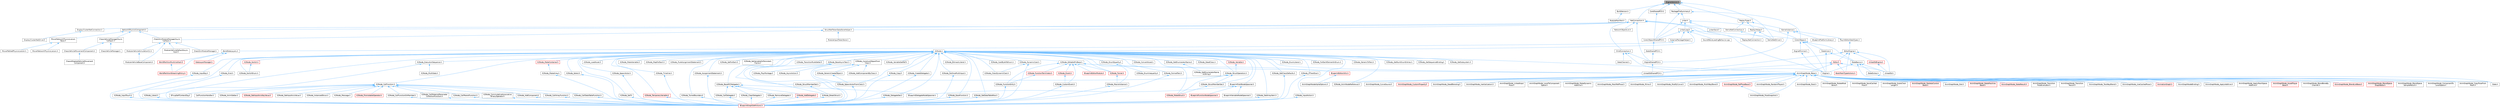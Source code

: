 digraph "EngineVersion.h"
{
 // INTERACTIVE_SVG=YES
 // LATEX_PDF_SIZE
  bgcolor="transparent";
  edge [fontname=Helvetica,fontsize=10,labelfontname=Helvetica,labelfontsize=10];
  node [fontname=Helvetica,fontsize=10,shape=box,height=0.2,width=0.4];
  Node1 [id="Node000001",label="EngineVersion.h",height=0.2,width=0.4,color="gray40", fillcolor="grey60", style="filled", fontcolor="black",tooltip=" "];
  Node1 -> Node2 [id="edge1_Node000001_Node000002",dir="back",color="steelblue1",style="solid",tooltip=" "];
  Node2 [id="Node000002",label="BuildVersion.h",height=0.2,width=0.4,color="grey40", fillcolor="white", style="filled",URL="$dc/db2/BuildVersion_8h.html",tooltip=" "];
  Node2 -> Node3 [id="edge2_Node000002_Node000003",dir="back",color="steelblue1",style="solid",tooltip=" "];
  Node3 [id="Node000003",label="ModuleManifest.h",height=0.2,width=0.4,color="grey40", fillcolor="white", style="filled",URL="$d2/d49/ModuleManifest_8h.html",tooltip=" "];
  Node1 -> Node4 [id="edge3_Node000001_Node000004",dir="back",color="steelblue1",style="solid",tooltip=" "];
  Node4 [id="Node000004",label="CoreSharedPCH.h",height=0.2,width=0.4,color="grey40", fillcolor="white", style="filled",URL="$d8/de5/CoreSharedPCH_8h.html",tooltip=" "];
  Node4 -> Node5 [id="edge4_Node000004_Node000005",dir="back",color="steelblue1",style="solid",tooltip=" "];
  Node5 [id="Node000005",label="CoreUObjectSharedPCH.h",height=0.2,width=0.4,color="grey40", fillcolor="white", style="filled",URL="$de/d2f/CoreUObjectSharedPCH_8h.html",tooltip=" "];
  Node5 -> Node6 [id="edge5_Node000005_Node000006",dir="back",color="steelblue1",style="solid",tooltip=" "];
  Node6 [id="Node000006",label="SlateSharedPCH.h",height=0.2,width=0.4,color="grey40", fillcolor="white", style="filled",URL="$d1/dfc/SlateSharedPCH_8h.html",tooltip=" "];
  Node6 -> Node7 [id="edge6_Node000006_Node000007",dir="back",color="steelblue1",style="solid",tooltip=" "];
  Node7 [id="Node000007",label="EngineSharedPCH.h",height=0.2,width=0.4,color="grey40", fillcolor="white", style="filled",URL="$dc/dbb/EngineSharedPCH_8h.html",tooltip=" "];
  Node7 -> Node8 [id="edge7_Node000007_Node000008",dir="back",color="steelblue1",style="solid",tooltip=" "];
  Node8 [id="Node000008",label="UnrealEdSharedPCH.h",height=0.2,width=0.4,color="grey40", fillcolor="white", style="filled",URL="$d1/de6/UnrealEdSharedPCH_8h.html",tooltip=" "];
  Node1 -> Node9 [id="edge8_Node000001_Node000009",dir="back",color="steelblue1",style="solid",tooltip=" "];
  Node9 [id="Node000009",label="DemoNetDriver.h",height=0.2,width=0.4,color="grey40", fillcolor="white", style="filled",URL="$df/df9/DemoNetDriver_8h.html",tooltip=" "];
  Node1 -> Node10 [id="edge9_Node000001_Node000010",dir="back",color="steelblue1",style="solid",tooltip=" "];
  Node10 [id="Node000010",label="NetConnection.h",height=0.2,width=0.4,color="grey40", fillcolor="white", style="filled",URL="$d6/d03/NetConnection_8h.html",tooltip=" "];
  Node10 -> Node11 [id="edge10_Node000010_Node000011",dir="back",color="steelblue1",style="solid",tooltip=" "];
  Node11 [id="Node000011",label="ChildConnection.h",height=0.2,width=0.4,color="grey40", fillcolor="white", style="filled",URL="$de/dea/ChildConnection_8h.html",tooltip=" "];
  Node11 -> Node12 [id="edge11_Node000011_Node000012",dir="back",color="steelblue1",style="solid",tooltip=" "];
  Node12 [id="Node000012",label="DataChannel.h",height=0.2,width=0.4,color="grey40", fillcolor="white", style="filled",URL="$df/ded/DataChannel_8h.html",tooltip=" "];
  Node11 -> Node13 [id="edge12_Node000011_Node000013",dir="back",color="steelblue1",style="solid",tooltip=" "];
  Node13 [id="Node000013",label="Engine.h",height=0.2,width=0.4,color="grey40", fillcolor="white", style="filled",URL="$d1/d34/Public_2Engine_8h.html",tooltip=" "];
  Node11 -> Node7 [id="edge13_Node000011_Node000007",dir="back",color="steelblue1",style="solid",tooltip=" "];
  Node10 -> Node14 [id="edge14_Node000010_Node000014",dir="back",color="steelblue1",style="solid",tooltip=" "];
  Node14 [id="Node000014",label="DemoNetConnection.h",height=0.2,width=0.4,color="grey40", fillcolor="white", style="filled",URL="$d7/d81/DemoNetConnection_8h.html",tooltip=" "];
  Node14 -> Node9 [id="edge15_Node000014_Node000009",dir="back",color="steelblue1",style="solid",tooltip=" "];
  Node10 -> Node15 [id="edge16_Node000010_Node000015",dir="back",color="steelblue1",style="solid",tooltip=" "];
  Node15 [id="Node000015",label="DisplayClusterNetConnection.h",height=0.2,width=0.4,color="grey40", fillcolor="white", style="filled",URL="$d0/df0/DisplayClusterNetConnection_8h.html",tooltip=" "];
  Node15 -> Node16 [id="edge17_Node000015_Node000016",dir="back",color="steelblue1",style="solid",tooltip=" "];
  Node16 [id="Node000016",label="DisplayClusterNetDriver.h",height=0.2,width=0.4,color="grey40", fillcolor="white", style="filled",URL="$db/de1/DisplayClusterNetDriver_8h.html",tooltip=" "];
  Node10 -> Node13 [id="edge18_Node000010_Node000013",dir="back",color="steelblue1",style="solid",tooltip=" "];
  Node10 -> Node7 [id="edge19_Node000010_Node000007",dir="back",color="steelblue1",style="solid",tooltip=" "];
  Node10 -> Node17 [id="edge20_Node000010_Node000017",dir="back",color="steelblue1",style="solid",tooltip=" "];
  Node17 [id="Node000017",label="NetworkObjectList.h",height=0.2,width=0.4,color="grey40", fillcolor="white", style="filled",URL="$d5/d6a/NetworkObjectList_8h.html",tooltip=" "];
  Node10 -> Node18 [id="edge21_Node000010_Node000018",dir="back",color="steelblue1",style="solid",tooltip=" "];
  Node18 [id="Node000018",label="NetworkPhysicsComponent.h",height=0.2,width=0.4,color="grey40", fillcolor="white", style="filled",URL="$d5/dcb/NetworkPhysicsComponent_8h.html",tooltip=" "];
  Node18 -> Node19 [id="edge22_Node000018_Node000019",dir="back",color="steelblue1",style="solid",tooltip=" "];
  Node19 [id="Node000019",label="ChaosSimModuleManagerAsync\lCallback.h",height=0.2,width=0.4,color="grey40", fillcolor="white", style="filled",URL="$d7/dd0/ChaosSimModuleManagerAsyncCallback_8h.html",tooltip=" "];
  Node19 -> Node20 [id="edge23_Node000019_Node000020",dir="back",color="steelblue1",style="solid",tooltip=" "];
  Node20 [id="Node000020",label="ChaosSimModuleManager.h",height=0.2,width=0.4,color="grey40", fillcolor="white", style="filled",URL="$d7/dd1/ChaosSimModuleManager_8h.html",tooltip=" "];
  Node19 -> Node21 [id="edge24_Node000019_Node000021",dir="back",color="steelblue1",style="solid",tooltip=" "];
  Node21 [id="Node000021",label="ModularVehicleBaseComponent.h",height=0.2,width=0.4,color="grey40", fillcolor="white", style="filled",URL="$d3/dc7/ModularVehicleBaseComponent_8h.html",tooltip=" "];
  Node19 -> Node22 [id="edge25_Node000019_Node000022",dir="back",color="steelblue1",style="solid",tooltip=" "];
  Node22 [id="Node000022",label="ModularVehicleDefaultAsync\lInput.h",height=0.2,width=0.4,color="grey40", fillcolor="white", style="filled",URL="$d5/df8/ModularVehicleDefaultAsyncInput_8h.html",tooltip=" "];
  Node19 -> Node23 [id="edge26_Node000019_Node000023",dir="back",color="steelblue1",style="solid",tooltip=" "];
  Node23 [id="Node000023",label="ModularVehicleSimulationCU.h",height=0.2,width=0.4,color="grey40", fillcolor="white", style="filled",URL="$d8/d61/ModularVehicleSimulationCU_8h.html",tooltip=" "];
  Node23 -> Node21 [id="edge27_Node000023_Node000021",dir="back",color="steelblue1",style="solid",tooltip=" "];
  Node18 -> Node24 [id="edge28_Node000018_Node000024",dir="back",color="steelblue1",style="solid",tooltip=" "];
  Node24 [id="Node000024",label="ChaosVehicleManagerAsync\lCallback.h",height=0.2,width=0.4,color="grey40", fillcolor="white", style="filled",URL="$d4/dea/ChaosVehicleManagerAsyncCallback_8h.html",tooltip=" "];
  Node24 -> Node25 [id="edge29_Node000024_Node000025",dir="back",color="steelblue1",style="solid",tooltip=" "];
  Node25 [id="Node000025",label="ChaosVehicleManager.h",height=0.2,width=0.4,color="grey40", fillcolor="white", style="filled",URL="$d3/d70/ChaosVehicleManager_8h.html",tooltip=" "];
  Node24 -> Node26 [id="edge30_Node000024_Node000026",dir="back",color="steelblue1",style="solid",tooltip=" "];
  Node26 [id="Node000026",label="ChaosVehicleMovementComponent.h",height=0.2,width=0.4,color="grey40", fillcolor="white", style="filled",URL="$dc/dfc/ChaosVehicleMovementComponent_8h.html",tooltip=" "];
  Node26 -> Node27 [id="edge31_Node000026_Node000027",dir="back",color="steelblue1",style="solid",tooltip=" "];
  Node27 [id="Node000027",label="ChaosWheeledVehicleMovement\lComponent.h",height=0.2,width=0.4,color="grey40", fillcolor="white", style="filled",URL="$dc/d77/ChaosWheeledVehicleMovementComponent_8h.html",tooltip=" "];
  Node18 -> Node28 [id="edge32_Node000018_Node000028",dir="back",color="steelblue1",style="solid",tooltip=" "];
  Node28 [id="Node000028",label="MoverNetworkPhysicsLiaison\lBase.h",height=0.2,width=0.4,color="grey40", fillcolor="white", style="filled",URL="$d6/d54/MoverNetworkPhysicsLiaisonBase_8h.html",tooltip=" "];
  Node28 -> Node29 [id="edge33_Node000028_Node000029",dir="back",color="steelblue1",style="solid",tooltip=" "];
  Node29 [id="Node000029",label="MoverNetworkPhysicsLiaison.h",height=0.2,width=0.4,color="grey40", fillcolor="white", style="filled",URL="$d7/d6a/MoverNetworkPhysicsLiaison_8h.html",tooltip=" "];
  Node28 -> Node30 [id="edge34_Node000028_Node000030",dir="back",color="steelblue1",style="solid",tooltip=" "];
  Node30 [id="Node000030",label="MoverPathedPhysicsLiaison.h",height=0.2,width=0.4,color="grey40", fillcolor="white", style="filled",URL="$d8/d2d/MoverPathedPhysicsLiaison_8h.html",tooltip=" "];
  Node10 -> Node31 [id="edge35_Node000010_Node000031",dir="back",color="steelblue1",style="solid",tooltip=" "];
  Node31 [id="Node000031",label="ReplayNetConnection.h",height=0.2,width=0.4,color="grey40", fillcolor="white", style="filled",URL="$d8/dc8/ReplayNetConnection_8h.html",tooltip=" "];
  Node10 -> Node32 [id="edge36_Node000010_Node000032",dir="back",color="steelblue1",style="solid",tooltip=" "];
  Node32 [id="Node000032",label="StructNetTokenDataStoreHelper.h",height=0.2,width=0.4,color="grey40", fillcolor="white", style="filled",URL="$d2/d63/StructNetTokenDataStoreHelper_8h.html",tooltip=" "];
  Node32 -> Node19 [id="edge37_Node000032_Node000019",dir="back",color="steelblue1",style="solid",tooltip=" "];
  Node32 -> Node33 [id="edge38_Node000032_Node000033",dir="back",color="steelblue1",style="solid",tooltip=" "];
  Node33 [id="Node000033",label="ModuleInputTokenStore.h",height=0.2,width=0.4,color="grey40", fillcolor="white", style="filled",URL="$d9/d7e/ModuleInputTokenStore_8h.html",tooltip=" "];
  Node1 -> Node34 [id="edge39_Node000001_Node000034",dir="back",color="steelblue1",style="solid",tooltip=" "];
  Node34 [id="Node000034",label="PackageFileSummary.h",height=0.2,width=0.4,color="grey40", fillcolor="white", style="filled",URL="$d3/d63/PackageFileSummary_8h.html",tooltip=" "];
  Node34 -> Node35 [id="edge40_Node000034_Node000035",dir="back",color="steelblue1",style="solid",tooltip=" "];
  Node35 [id="Node000035",label="CoreUObject.h",height=0.2,width=0.4,color="grey40", fillcolor="white", style="filled",URL="$d0/ded/CoreUObject_8h.html",tooltip=" "];
  Node35 -> Node13 [id="edge41_Node000035_Node000013",dir="back",color="steelblue1",style="solid",tooltip=" "];
  Node35 -> Node36 [id="edge42_Node000035_Node000036",dir="back",color="steelblue1",style="solid",tooltip=" "];
  Node36 [id="Node000036",label="EngineMinimal.h",height=0.2,width=0.4,color="grey40", fillcolor="white", style="filled",URL="$d0/d2c/EngineMinimal_8h.html",tooltip=" "];
  Node36 -> Node13 [id="edge43_Node000036_Node000013",dir="back",color="steelblue1",style="solid",tooltip=" "];
  Node35 -> Node37 [id="edge44_Node000035_Node000037",dir="back",color="steelblue1",style="solid",tooltip=" "];
  Node37 [id="Node000037",label="SlateBasics.h",height=0.2,width=0.4,color="grey40", fillcolor="white", style="filled",URL="$da/d2f/SlateBasics_8h.html",tooltip=" "];
  Node37 -> Node13 [id="edge45_Node000037_Node000013",dir="back",color="steelblue1",style="solid",tooltip=" "];
  Node37 -> Node38 [id="edge46_Node000037_Node000038",dir="back",color="steelblue1",style="solid",tooltip=" "];
  Node38 [id="Node000038",label="Slate.h",height=0.2,width=0.4,color="grey40", fillcolor="white", style="filled",URL="$d2/dc0/Slate_8h.html",tooltip=" "];
  Node37 -> Node39 [id="edge47_Node000037_Node000039",dir="back",color="steelblue1",style="solid",tooltip=" "];
  Node39 [id="Node000039",label="SlateExtras.h",height=0.2,width=0.4,color="grey40", fillcolor="white", style="filled",URL="$d8/dec/SlateExtras_8h.html",tooltip=" "];
  Node39 -> Node38 [id="edge48_Node000039_Node000038",dir="back",color="steelblue1",style="solid",tooltip=" "];
  Node37 -> Node40 [id="edge49_Node000037_Node000040",dir="back",color="steelblue1",style="solid",tooltip=" "];
  Node40 [id="Node000040",label="UnrealEd.h",height=0.2,width=0.4,color="grey40", fillcolor="white", style="filled",URL="$d2/d5f/UnrealEd_8h.html",tooltip=" "];
  Node35 -> Node41 [id="edge50_Node000035_Node000041",dir="back",color="steelblue1",style="solid",tooltip=" "];
  Node41 [id="Node000041",label="SlateCore.h",height=0.2,width=0.4,color="grey40", fillcolor="white", style="filled",URL="$dc/d03/SlateCore_8h.html",tooltip=" "];
  Node41 -> Node13 [id="edge51_Node000041_Node000013",dir="back",color="steelblue1",style="solid",tooltip=" "];
  Node41 -> Node37 [id="edge52_Node000041_Node000037",dir="back",color="steelblue1",style="solid",tooltip=" "];
  Node34 -> Node5 [id="edge53_Node000034_Node000005",dir="back",color="steelblue1",style="solid",tooltip=" "];
  Node34 -> Node42 [id="edge54_Node000034_Node000042",dir="back",color="steelblue1",style="solid",tooltip=" "];
  Node42 [id="Node000042",label="Linker.h",height=0.2,width=0.4,color="grey40", fillcolor="white", style="filled",URL="$d8/d3d/Linker_8h.html",tooltip=" "];
  Node42 -> Node35 [id="edge55_Node000042_Node000035",dir="back",color="steelblue1",style="solid",tooltip=" "];
  Node42 -> Node5 [id="edge56_Node000042_Node000005",dir="back",color="steelblue1",style="solid",tooltip=" "];
  Node42 -> Node43 [id="edge57_Node000042_Node000043",dir="back",color="steelblue1",style="solid",tooltip=" "];
  Node43 [id="Node000043",label="LinkerLoad.h",height=0.2,width=0.4,color="grey40", fillcolor="white", style="filled",URL="$d7/def/LinkerLoad_8h.html",tooltip=" "];
  Node43 -> Node35 [id="edge58_Node000043_Node000035",dir="back",color="steelblue1",style="solid",tooltip=" "];
  Node43 -> Node5 [id="edge59_Node000043_Node000005",dir="back",color="steelblue1",style="solid",tooltip=" "];
  Node43 -> Node44 [id="edge60_Node000043_Node000044",dir="back",color="steelblue1",style="solid",tooltip=" "];
  Node44 [id="Node000044",label="ExternalPackageHelper.h",height=0.2,width=0.4,color="grey40", fillcolor="white", style="filled",URL="$d3/d2f/ExternalPackageHelper_8h.html",tooltip=" "];
  Node44 -> Node45 [id="edge61_Node000044_Node000045",dir="back",color="steelblue1",style="solid",tooltip=" "];
  Node45 [id="Node000045",label="WorldDataLayers.h",height=0.2,width=0.4,color="grey40", fillcolor="white", style="filled",URL="$d1/d1d/WorldDataLayers_8h.html",tooltip=" "];
  Node45 -> Node46 [id="edge62_Node000045_Node000046",dir="back",color="steelblue1",style="solid",tooltip=" "];
  Node46 [id="Node000046",label="DataLayerManager.h",height=0.2,width=0.4,color="red", fillcolor="#FFF0F0", style="filled",URL="$de/d96/DataLayerManager_8h.html",tooltip=" "];
  Node45 -> Node48 [id="edge63_Node000045_Node000048",dir="back",color="steelblue1",style="solid",tooltip=" "];
  Node48 [id="Node000048",label="WorldPartitionRuntimeHash.h",height=0.2,width=0.4,color="red", fillcolor="#FFF0F0", style="filled",URL="$d9/df1/WorldPartitionRuntimeHash_8h.html",tooltip=" "];
  Node48 -> Node54 [id="edge64_Node000048_Node000054",dir="back",color="steelblue1",style="solid",tooltip=" "];
  Node54 [id="Node000054",label="WorldPartitionStreamingPolicy.h",height=0.2,width=0.4,color="red", fillcolor="#FFF0F0", style="filled",URL="$d8/d37/WorldPartitionStreamingPolicy_8h.html",tooltip=" "];
  Node45 -> Node54 [id="edge65_Node000045_Node000054",dir="back",color="steelblue1",style="solid",tooltip=" "];
  Node43 -> Node56 [id="edge66_Node000043_Node000056",dir="back",color="steelblue1",style="solid",tooltip=" "];
  Node56 [id="Node000056",label="K2Node.h",height=0.2,width=0.4,color="grey40", fillcolor="white", style="filled",URL="$d5/d94/K2Node_8h.html",tooltip=" "];
  Node56 -> Node57 [id="edge67_Node000056_Node000057",dir="back",color="steelblue1",style="solid",tooltip=" "];
  Node57 [id="Node000057",label="AnimGraphNode_Base.h",height=0.2,width=0.4,color="grey40", fillcolor="white", style="filled",URL="$d0/dfb/AnimGraphNode__Base_8h.html",tooltip=" "];
  Node57 -> Node58 [id="edge68_Node000057_Node000058",dir="back",color="steelblue1",style="solid",tooltip=" "];
  Node58 [id="Node000058",label="AnimGraphNodeAlphaOptions.h",height=0.2,width=0.4,color="grey40", fillcolor="white", style="filled",URL="$d6/df6/AnimGraphNodeAlphaOptions_8h.html",tooltip=" "];
  Node57 -> Node59 [id="edge69_Node000057_Node000059",dir="back",color="steelblue1",style="solid",tooltip=" "];
  Node59 [id="Node000059",label="AnimGraphNodeBinding.h",height=0.2,width=0.4,color="grey40", fillcolor="white", style="filled",URL="$d6/d3b/AnimGraphNodeBinding_8h.html",tooltip=" "];
  Node57 -> Node60 [id="edge70_Node000057_Node000060",dir="back",color="steelblue1",style="solid",tooltip=" "];
  Node60 [id="Node000060",label="AnimGraphNode_ApplyAdditive.h",height=0.2,width=0.4,color="grey40", fillcolor="white", style="filled",URL="$da/d67/AnimGraphNode__ApplyAdditive_8h.html",tooltip=" "];
  Node57 -> Node61 [id="edge71_Node000057_Node000061",dir="back",color="steelblue1",style="solid",tooltip=" "];
  Node61 [id="Node000061",label="AnimGraphNode_ApplyMeshSpace\lAdditive.h",height=0.2,width=0.4,color="grey40", fillcolor="white", style="filled",URL="$dd/dc4/AnimGraphNode__ApplyMeshSpaceAdditive_8h.html",tooltip=" "];
  Node57 -> Node62 [id="edge72_Node000057_Node000062",dir="back",color="steelblue1",style="solid",tooltip=" "];
  Node62 [id="Node000062",label="AnimGraphNode_AssetPlayer\lBase.h",height=0.2,width=0.4,color="red", fillcolor="#FFF0F0", style="filled",URL="$d1/d4f/AnimGraphNode__AssetPlayerBase_8h.html",tooltip=" "];
  Node57 -> Node74 [id="edge73_Node000057_Node000074",dir="back",color="steelblue1",style="solid",tooltip=" "];
  Node74 [id="Node000074",label="AnimGraphNode_BlendBoneBy\lChannel.h",height=0.2,width=0.4,color="grey40", fillcolor="white", style="filled",URL="$de/da9/AnimGraphNode__BlendBoneByChannel_8h.html",tooltip=" "];
  Node57 -> Node75 [id="edge74_Node000057_Node000075",dir="back",color="steelblue1",style="solid",tooltip=" "];
  Node75 [id="Node000075",label="AnimGraphNode_BlendListBase.h",height=0.2,width=0.4,color="red", fillcolor="#FFF0F0", style="filled",URL="$d7/d20/AnimGraphNode__BlendListBase_8h.html",tooltip=" "];
  Node57 -> Node80 [id="edge75_Node000057_Node000080",dir="back",color="steelblue1",style="solid",tooltip=" "];
  Node80 [id="Node000080",label="AnimGraphNode_BlendSpace\lGraphBase.h",height=0.2,width=0.4,color="red", fillcolor="#FFF0F0", style="filled",URL="$d6/d44/AnimGraphNode__BlendSpaceGraphBase_8h.html",tooltip=" "];
  Node57 -> Node83 [id="edge76_Node000057_Node000083",dir="back",color="steelblue1",style="solid",tooltip=" "];
  Node83 [id="Node000083",label="AnimGraphNode_BlendSpace\lSampleResult.h",height=0.2,width=0.4,color="grey40", fillcolor="white", style="filled",URL="$de/df8/AnimGraphNode__BlendSpaceSampleResult_8h.html",tooltip=" "];
  Node57 -> Node84 [id="edge77_Node000057_Node000084",dir="back",color="steelblue1",style="solid",tooltip=" "];
  Node84 [id="Node000084",label="AnimGraphNode_ComponentTo\lLocalSpace.h",height=0.2,width=0.4,color="grey40", fillcolor="white", style="filled",URL="$d1/d3f/AnimGraphNode__ComponentToLocalSpace_8h.html",tooltip=" "];
  Node57 -> Node85 [id="edge78_Node000057_Node000085",dir="back",color="steelblue1",style="solid",tooltip=" "];
  Node85 [id="Node000085",label="AnimGraphNode_CopyPoseFrom\lMesh.h",height=0.2,width=0.4,color="grey40", fillcolor="white", style="filled",URL="$d6/d71/AnimGraphNode__CopyPoseFromMesh_8h.html",tooltip=" "];
  Node57 -> Node86 [id="edge79_Node000057_Node000086",dir="back",color="steelblue1",style="solid",tooltip=" "];
  Node86 [id="Node000086",label="AnimGraphNode_CurveSource.h",height=0.2,width=0.4,color="grey40", fillcolor="white", style="filled",URL="$dc/de5/AnimGraphNode__CurveSource_8h.html",tooltip=" "];
  Node57 -> Node87 [id="edge80_Node000057_Node000087",dir="back",color="steelblue1",style="solid",tooltip=" "];
  Node87 [id="Node000087",label="AnimGraphNode_CustomProperty.h",height=0.2,width=0.4,color="red", fillcolor="#FFF0F0", style="filled",URL="$d8/d3f/AnimGraphNode__CustomProperty_8h.html",tooltip=" "];
  Node57 -> Node91 [id="edge81_Node000057_Node000091",dir="back",color="steelblue1",style="solid",tooltip=" "];
  Node91 [id="Node000091",label="AnimGraphNode_DeadBlending.h",height=0.2,width=0.4,color="grey40", fillcolor="white", style="filled",URL="$d8/d73/AnimGraphNode__DeadBlending_8h.html",tooltip=" "];
  Node57 -> Node92 [id="edge82_Node000057_Node000092",dir="back",color="steelblue1",style="solid",tooltip=" "];
  Node92 [id="Node000092",label="AnimGraphNode_Inertialization.h",height=0.2,width=0.4,color="grey40", fillcolor="white", style="filled",URL="$d7/d66/AnimGraphNode__Inertialization_8h.html",tooltip=" "];
  Node57 -> Node93 [id="edge83_Node000057_Node000093",dir="back",color="steelblue1",style="solid",tooltip=" "];
  Node93 [id="Node000093",label="AnimGraphNode_LinkedInput\lPose.h",height=0.2,width=0.4,color="grey40", fillcolor="white", style="filled",URL="$d7/d8c/AnimGraphNode__LinkedInputPose_8h.html",tooltip=" "];
  Node57 -> Node94 [id="edge84_Node000057_Node000094",dir="back",color="steelblue1",style="solid",tooltip=" "];
  Node94 [id="Node000094",label="AnimGraphNode_LocalToComponent\lSpace.h",height=0.2,width=0.4,color="grey40", fillcolor="white", style="filled",URL="$d6/d01/AnimGraphNode__LocalToComponentSpace_8h.html",tooltip=" "];
  Node57 -> Node95 [id="edge85_Node000057_Node000095",dir="back",color="steelblue1",style="solid",tooltip=" "];
  Node95 [id="Node000095",label="AnimGraphNode_MakeDynamic\lAdditive.h",height=0.2,width=0.4,color="grey40", fillcolor="white", style="filled",URL="$d4/dc9/AnimGraphNode__MakeDynamicAdditive_8h.html",tooltip=" "];
  Node57 -> Node96 [id="edge86_Node000057_Node000096",dir="back",color="steelblue1",style="solid",tooltip=" "];
  Node96 [id="Node000096",label="AnimGraphNode_MeshRefPose.h",height=0.2,width=0.4,color="grey40", fillcolor="white", style="filled",URL="$d3/d58/AnimGraphNode__MeshRefPose_8h.html",tooltip=" "];
  Node57 -> Node97 [id="edge87_Node000057_Node000097",dir="back",color="steelblue1",style="solid",tooltip=" "];
  Node97 [id="Node000097",label="AnimGraphNode_Mirror.h",height=0.2,width=0.4,color="grey40", fillcolor="white", style="filled",URL="$de/d96/AnimGraphNode__Mirror_8h.html",tooltip=" "];
  Node57 -> Node98 [id="edge88_Node000057_Node000098",dir="back",color="steelblue1",style="solid",tooltip=" "];
  Node98 [id="Node000098",label="AnimGraphNode_ModifyCurve.h",height=0.2,width=0.4,color="grey40", fillcolor="white", style="filled",URL="$d5/d09/AnimGraphNode__ModifyCurve_8h.html",tooltip=" "];
  Node57 -> Node99 [id="edge89_Node000057_Node000099",dir="back",color="steelblue1",style="solid",tooltip=" "];
  Node99 [id="Node000099",label="AnimGraphNode_MultiWayBlend.h",height=0.2,width=0.4,color="grey40", fillcolor="white", style="filled",URL="$dd/dcb/AnimGraphNode__MultiWayBlend_8h.html",tooltip=" "];
  Node57 -> Node100 [id="edge90_Node000057_Node000100",dir="back",color="steelblue1",style="solid",tooltip=" "];
  Node100 [id="Node000100",label="AnimGraphNode_PoseSnapshot.h",height=0.2,width=0.4,color="grey40", fillcolor="white", style="filled",URL="$d1/d92/AnimGraphNode__PoseSnapshot_8h.html",tooltip=" "];
  Node57 -> Node101 [id="edge91_Node000057_Node000101",dir="back",color="steelblue1",style="solid",tooltip=" "];
  Node101 [id="Node000101",label="AnimGraphNode_RandomPlayer.h",height=0.2,width=0.4,color="grey40", fillcolor="white", style="filled",URL="$dc/d48/AnimGraphNode__RandomPlayer_8h.html",tooltip=" "];
  Node57 -> Node102 [id="edge92_Node000057_Node000102",dir="back",color="steelblue1",style="solid",tooltip=" "];
  Node102 [id="Node000102",label="AnimGraphNode_RefPoseBase.h",height=0.2,width=0.4,color="red", fillcolor="#FFF0F0", style="filled",URL="$d8/d34/AnimGraphNode__RefPoseBase_8h.html",tooltip=" "];
  Node102 -> Node100 [id="edge93_Node000102_Node000100",dir="back",color="steelblue1",style="solid",tooltip=" "];
  Node57 -> Node105 [id="edge94_Node000057_Node000105",dir="back",color="steelblue1",style="solid",tooltip=" "];
  Node105 [id="Node000105",label="AnimGraphNode_Root.h",height=0.2,width=0.4,color="grey40", fillcolor="white", style="filled",URL="$d2/d39/AnimGraphNode__Root_8h.html",tooltip=" "];
  Node57 -> Node106 [id="edge95_Node000057_Node000106",dir="back",color="steelblue1",style="solid",tooltip=" "];
  Node106 [id="Node000106",label="AnimGraphNode_RotateRoot\lBone.h",height=0.2,width=0.4,color="grey40", fillcolor="white", style="filled",URL="$d4/de0/AnimGraphNode__RotateRootBone_8h.html",tooltip=" "];
  Node57 -> Node107 [id="edge96_Node000057_Node000107",dir="back",color="steelblue1",style="solid",tooltip=" "];
  Node107 [id="Node000107",label="AnimGraphNode_SaveCached\lPose.h",height=0.2,width=0.4,color="grey40", fillcolor="white", style="filled",URL="$df/d5e/AnimGraphNode__SaveCachedPose_8h.html",tooltip=" "];
  Node57 -> Node108 [id="edge97_Node000057_Node000108",dir="back",color="steelblue1",style="solid",tooltip=" "];
  Node108 [id="Node000108",label="AnimGraphNode_ScaleChain\lLength.h",height=0.2,width=0.4,color="grey40", fillcolor="white", style="filled",URL="$d9/df8/AnimGraphNode__ScaleChainLength_8h.html",tooltip=" "];
  Node57 -> Node109 [id="edge98_Node000057_Node000109",dir="back",color="steelblue1",style="solid",tooltip=" "];
  Node109 [id="Node000109",label="AnimGraphNode_SkeletalControl\lBase.h",height=0.2,width=0.4,color="red", fillcolor="#FFF0F0", style="filled",URL="$d9/dff/AnimGraphNode__SkeletalControlBase_8h.html",tooltip=" "];
  Node57 -> Node134 [id="edge99_Node000057_Node000134",dir="back",color="steelblue1",style="solid",tooltip=" "];
  Node134 [id="Node000134",label="AnimGraphNode_Slot.h",height=0.2,width=0.4,color="grey40", fillcolor="white", style="filled",URL="$df/d63/AnimGraphNode__Slot_8h.html",tooltip=" "];
  Node57 -> Node135 [id="edge100_Node000057_Node000135",dir="back",color="steelblue1",style="solid",tooltip=" "];
  Node135 [id="Node000135",label="AnimGraphNode_StateMachine\lBase.h",height=0.2,width=0.4,color="red", fillcolor="#FFF0F0", style="filled",URL="$dc/d11/AnimGraphNode__StateMachineBase_8h.html",tooltip=" "];
  Node57 -> Node137 [id="edge101_Node000057_Node000137",dir="back",color="steelblue1",style="solid",tooltip=" "];
  Node137 [id="Node000137",label="AnimGraphNode_StateResult.h",height=0.2,width=0.4,color="red", fillcolor="#FFF0F0", style="filled",URL="$d3/d7e/AnimGraphNode__StateResult_8h.html",tooltip=" "];
  Node57 -> Node139 [id="edge102_Node000057_Node000139",dir="back",color="steelblue1",style="solid",tooltip=" "];
  Node139 [id="Node000139",label="AnimGraphNode_Transition\lPoseEvaluator.h",height=0.2,width=0.4,color="grey40", fillcolor="white", style="filled",URL="$d8/dec/AnimGraphNode__TransitionPoseEvaluator_8h.html",tooltip=" "];
  Node57 -> Node140 [id="edge103_Node000057_Node000140",dir="back",color="steelblue1",style="solid",tooltip=" "];
  Node140 [id="Node000140",label="AnimGraphNode_Transition\lResult.h",height=0.2,width=0.4,color="grey40", fillcolor="white", style="filled",URL="$d7/d74/AnimGraphNode__TransitionResult_8h.html",tooltip=" "];
  Node57 -> Node141 [id="edge104_Node000057_Node000141",dir="back",color="steelblue1",style="solid",tooltip=" "];
  Node141 [id="Node000141",label="AnimGraphNode_TwoWayBlend.h",height=0.2,width=0.4,color="grey40", fillcolor="white", style="filled",URL="$d0/df0/AnimGraphNode__TwoWayBlend_8h.html",tooltip=" "];
  Node57 -> Node142 [id="edge105_Node000057_Node000142",dir="back",color="steelblue1",style="solid",tooltip=" "];
  Node142 [id="Node000142",label="AnimGraphNode_UseCachedPose.h",height=0.2,width=0.4,color="grey40", fillcolor="white", style="filled",URL="$d8/d30/AnimGraphNode__UseCachedPose_8h.html",tooltip=" "];
  Node57 -> Node143 [id="edge106_Node000057_Node000143",dir="back",color="steelblue1",style="solid",tooltip=" "];
  Node143 [id="Node000143",label="AnimationGraph.h",height=0.2,width=0.4,color="red", fillcolor="#FFF0F0", style="filled",URL="$df/d2e/AnimationGraph_8h.html",tooltip=" "];
  Node57 -> Node148 [id="edge107_Node000057_Node000148",dir="back",color="steelblue1",style="solid",tooltip=" "];
  Node148 [id="Node000148",label="K2Node_AnimNodeReference.h",height=0.2,width=0.4,color="grey40", fillcolor="white", style="filled",URL="$d2/d81/K2Node__AnimNodeReference_8h.html",tooltip=" "];
  Node56 -> Node149 [id="edge108_Node000056_Node000149",dir="back",color="steelblue1",style="solid",tooltip=" "];
  Node149 [id="Node000149",label="BlueprintFieldNodeSpawner.h",height=0.2,width=0.4,color="grey40", fillcolor="white", style="filled",URL="$da/d70/BlueprintFieldNodeSpawner_8h.html",tooltip=" "];
  Node149 -> Node150 [id="edge109_Node000149_Node000150",dir="back",color="steelblue1",style="solid",tooltip=" "];
  Node150 [id="Node000150",label="BlueprintDelegateNodeSpawner.h",height=0.2,width=0.4,color="grey40", fillcolor="white", style="filled",URL="$dc/d16/BlueprintDelegateNodeSpawner_8h.html",tooltip=" "];
  Node149 -> Node151 [id="edge110_Node000149_Node000151",dir="back",color="steelblue1",style="solid",tooltip=" "];
  Node151 [id="Node000151",label="BlueprintFunctionNodeSpawner.h",height=0.2,width=0.4,color="red", fillcolor="#FFF0F0", style="filled",URL="$d0/d59/BlueprintFunctionNodeSpawner_8h.html",tooltip=" "];
  Node149 -> Node153 [id="edge111_Node000149_Node000153",dir="back",color="steelblue1",style="solid",tooltip=" "];
  Node153 [id="Node000153",label="BlueprintVariableNodeSpawner.h",height=0.2,width=0.4,color="grey40", fillcolor="white", style="filled",URL="$db/dba/BlueprintVariableNodeSpawner_8h.html",tooltip=" "];
  Node56 -> Node148 [id="edge112_Node000056_Node000148",dir="back",color="steelblue1",style="solid",tooltip=" "];
  Node56 -> Node154 [id="edge113_Node000056_Node000154",dir="back",color="steelblue1",style="solid",tooltip=" "];
  Node154 [id="Node000154",label="K2Node_AssignmentStatement.h",height=0.2,width=0.4,color="grey40", fillcolor="white", style="filled",URL="$d1/d32/K2Node__AssignmentStatement_8h.html",tooltip=" "];
  Node154 -> Node155 [id="edge114_Node000154_Node000155",dir="back",color="steelblue1",style="solid",tooltip=" "];
  Node155 [id="Node000155",label="BlueprintGraphDefinitions.h",height=0.2,width=0.4,color="red", fillcolor="#FFF0F0", style="filled",URL="$d7/d5e/BlueprintGraphDefinitions_8h.html",tooltip=" "];
  Node56 -> Node157 [id="edge115_Node000056_Node000157",dir="back",color="steelblue1",style="solid",tooltip=" "];
  Node157 [id="Node000157",label="K2Node_BaseAsyncTask.h",height=0.2,width=0.4,color="grey40", fillcolor="white", style="filled",URL="$d5/db7/K2Node__BaseAsyncTask_8h.html",tooltip=" "];
  Node157 -> Node155 [id="edge116_Node000157_Node000155",dir="back",color="steelblue1",style="solid",tooltip=" "];
  Node157 -> Node158 [id="edge117_Node000157_Node000158",dir="back",color="steelblue1",style="solid",tooltip=" "];
  Node158 [id="Node000158",label="K2Node_AsyncAction.h",height=0.2,width=0.4,color="grey40", fillcolor="white", style="filled",URL="$df/d26/K2Node__AsyncAction_8h.html",tooltip=" "];
  Node157 -> Node159 [id="edge118_Node000157_Node000159",dir="back",color="steelblue1",style="solid",tooltip=" "];
  Node159 [id="Node000159",label="K2Node_PlayMontage.h",height=0.2,width=0.4,color="grey40", fillcolor="white", style="filled",URL="$d6/d6a/K2Node__PlayMontage_8h.html",tooltip=" "];
  Node56 -> Node160 [id="edge119_Node000056_Node000160",dir="back",color="steelblue1",style="solid",tooltip=" "];
  Node160 [id="Node000160",label="K2Node_BaseMCDelegate.h",height=0.2,width=0.4,color="grey40", fillcolor="white", style="filled",URL="$dd/d9b/K2Node__BaseMCDelegate_8h.html",tooltip=" "];
  Node160 -> Node150 [id="edge120_Node000160_Node000150",dir="back",color="steelblue1",style="solid",tooltip=" "];
  Node160 -> Node161 [id="edge121_Node000160_Node000161",dir="back",color="steelblue1",style="solid",tooltip=" "];
  Node161 [id="Node000161",label="K2Node_AddDelegate.h",height=0.2,width=0.4,color="red", fillcolor="#FFF0F0", style="filled",URL="$d5/dc7/K2Node__AddDelegate_8h.html",tooltip=" "];
  Node161 -> Node155 [id="edge122_Node000161_Node000155",dir="back",color="steelblue1",style="solid",tooltip=" "];
  Node160 -> Node163 [id="edge123_Node000160_Node000163",dir="back",color="steelblue1",style="solid",tooltip=" "];
  Node163 [id="Node000163",label="K2Node_CallDelegate.h",height=0.2,width=0.4,color="grey40", fillcolor="white", style="filled",URL="$db/de6/K2Node__CallDelegate_8h.html",tooltip=" "];
  Node163 -> Node155 [id="edge124_Node000163_Node000155",dir="back",color="steelblue1",style="solid",tooltip=" "];
  Node160 -> Node164 [id="edge125_Node000160_Node000164",dir="back",color="steelblue1",style="solid",tooltip=" "];
  Node164 [id="Node000164",label="K2Node_ClearDelegate.h",height=0.2,width=0.4,color="grey40", fillcolor="white", style="filled",URL="$dd/d78/K2Node__ClearDelegate_8h.html",tooltip=" "];
  Node164 -> Node155 [id="edge126_Node000164_Node000155",dir="back",color="steelblue1",style="solid",tooltip=" "];
  Node160 -> Node165 [id="edge127_Node000160_Node000165",dir="back",color="steelblue1",style="solid",tooltip=" "];
  Node165 [id="Node000165",label="K2Node_RemoveDelegate.h",height=0.2,width=0.4,color="grey40", fillcolor="white", style="filled",URL="$dd/d54/K2Node__RemoveDelegate_8h.html",tooltip=" "];
  Node165 -> Node155 [id="edge128_Node000165_Node000155",dir="back",color="steelblue1",style="solid",tooltip=" "];
  Node56 -> Node166 [id="edge129_Node000056_Node000166",dir="back",color="steelblue1",style="solid",tooltip=" "];
  Node166 [id="Node000166",label="K2Node_BitmaskLiteral.h",height=0.2,width=0.4,color="grey40", fillcolor="white", style="filled",URL="$dc/de6/K2Node__BitmaskLiteral_8h.html",tooltip=" "];
  Node56 -> Node167 [id="edge130_Node000056_Node000167",dir="back",color="steelblue1",style="solid",tooltip=" "];
  Node167 [id="Node000167",label="K2Node_BreakStruct.h",height=0.2,width=0.4,color="grey40", fillcolor="white", style="filled",URL="$df/d93/K2Node__BreakStruct_8h.html",tooltip=" "];
  Node167 -> Node155 [id="edge131_Node000167_Node000155",dir="back",color="steelblue1",style="solid",tooltip=" "];
  Node56 -> Node168 [id="edge132_Node000056_Node000168",dir="back",color="steelblue1",style="solid",tooltip=" "];
  Node168 [id="Node000168",label="K2Node_CallFunction.h",height=0.2,width=0.4,color="grey40", fillcolor="white", style="filled",URL="$d5/d5f/K2Node__CallFunction_8h.html",tooltip=" "];
  Node168 -> Node169 [id="edge133_Node000168_Node000169",dir="back",color="steelblue1",style="solid",tooltip=" "];
  Node169 [id="Node000169",label="CallFunctionHandler.h",height=0.2,width=0.4,color="grey40", fillcolor="white", style="filled",URL="$d3/d6d/CallFunctionHandler_8h.html",tooltip=" "];
  Node168 -> Node170 [id="edge134_Node000168_Node000170",dir="back",color="steelblue1",style="solid",tooltip=" "];
  Node170 [id="Node000170",label="K2Node_AddComponent.h",height=0.2,width=0.4,color="grey40", fillcolor="white", style="filled",URL="$d9/dc9/K2Node__AddComponent_8h.html",tooltip=" "];
  Node170 -> Node155 [id="edge135_Node000170_Node000155",dir="back",color="steelblue1",style="solid",tooltip=" "];
  Node168 -> Node171 [id="edge136_Node000168_Node000171",dir="back",color="steelblue1",style="solid",tooltip=" "];
  Node171 [id="Node000171",label="K2Node_AnimGetter.h",height=0.2,width=0.4,color="grey40", fillcolor="white", style="filled",URL="$dc/d9a/K2Node__AnimGetter_8h.html",tooltip=" "];
  Node168 -> Node172 [id="edge137_Node000168_Node000172",dir="back",color="steelblue1",style="solid",tooltip=" "];
  Node172 [id="Node000172",label="K2Node_CallArrayFunction.h",height=0.2,width=0.4,color="grey40", fillcolor="white", style="filled",URL="$d7/d2f/K2Node__CallArrayFunction_8h.html",tooltip=" "];
  Node172 -> Node155 [id="edge138_Node000172_Node000155",dir="back",color="steelblue1",style="solid",tooltip=" "];
  Node168 -> Node173 [id="edge139_Node000168_Node000173",dir="back",color="steelblue1",style="solid",tooltip=" "];
  Node173 [id="Node000173",label="K2Node_CallDataTableFunction.h",height=0.2,width=0.4,color="grey40", fillcolor="white", style="filled",URL="$df/dc4/K2Node__CallDataTableFunction_8h.html",tooltip=" "];
  Node173 -> Node155 [id="edge140_Node000173_Node000155",dir="back",color="steelblue1",style="solid",tooltip=" "];
  Node168 -> Node174 [id="edge141_Node000168_Node000174",dir="back",color="steelblue1",style="solid",tooltip=" "];
  Node174 [id="Node000174",label="K2Node_CallFunctionOnMember.h",height=0.2,width=0.4,color="grey40", fillcolor="white", style="filled",URL="$d8/d2f/K2Node__CallFunctionOnMember_8h.html",tooltip=" "];
  Node174 -> Node155 [id="edge142_Node000174_Node000155",dir="back",color="steelblue1",style="solid",tooltip=" "];
  Node168 -> Node175 [id="edge143_Node000168_Node000175",dir="back",color="steelblue1",style="solid",tooltip=" "];
  Node175 [id="Node000175",label="K2Node_CallMaterialParameter\lCollectionFunction.h",height=0.2,width=0.4,color="grey40", fillcolor="white", style="filled",URL="$d5/dd2/K2Node__CallMaterialParameterCollectionFunction_8h.html",tooltip=" "];
  Node175 -> Node155 [id="edge144_Node000175_Node000155",dir="back",color="steelblue1",style="solid",tooltip=" "];
  Node168 -> Node176 [id="edge145_Node000168_Node000176",dir="back",color="steelblue1",style="solid",tooltip=" "];
  Node176 [id="Node000176",label="K2Node_CallParentFunction.h",height=0.2,width=0.4,color="grey40", fillcolor="white", style="filled",URL="$df/d77/K2Node__CallParentFunction_8h.html",tooltip=" "];
  Node176 -> Node155 [id="edge146_Node000176_Node000155",dir="back",color="steelblue1",style="solid",tooltip=" "];
  Node168 -> Node177 [id="edge147_Node000168_Node000177",dir="back",color="steelblue1",style="solid",tooltip=" "];
  Node177 [id="Node000177",label="K2Node_CommutativeAssociative\lBinaryOperator.h",height=0.2,width=0.4,color="grey40", fillcolor="white", style="filled",URL="$da/d85/K2Node__CommutativeAssociativeBinaryOperator_8h.html",tooltip=" "];
  Node177 -> Node155 [id="edge148_Node000177_Node000155",dir="back",color="steelblue1",style="solid",tooltip=" "];
  Node168 -> Node178 [id="edge149_Node000168_Node000178",dir="back",color="steelblue1",style="solid",tooltip=" "];
  Node178 [id="Node000178",label="K2Node_GetInputAxisKeyValue.h",height=0.2,width=0.4,color="red", fillcolor="#FFF0F0", style="filled",URL="$d3/d5c/K2Node__GetInputAxisKeyValue_8h.html",tooltip=" "];
  Node168 -> Node180 [id="edge150_Node000168_Node000180",dir="back",color="steelblue1",style="solid",tooltip=" "];
  Node180 [id="Node000180",label="K2Node_GetInputAxisValue.h",height=0.2,width=0.4,color="grey40", fillcolor="white", style="filled",URL="$db/d9b/K2Node__GetInputAxisValue_8h.html",tooltip=" "];
  Node168 -> Node181 [id="edge151_Node000168_Node000181",dir="back",color="steelblue1",style="solid",tooltip=" "];
  Node181 [id="Node000181",label="K2Node_InstancedStruct.h",height=0.2,width=0.4,color="grey40", fillcolor="white", style="filled",URL="$dd/d8a/K2Node__InstancedStruct_8h.html",tooltip=" "];
  Node168 -> Node182 [id="edge152_Node000168_Node000182",dir="back",color="steelblue1",style="solid",tooltip=" "];
  Node182 [id="Node000182",label="K2Node_Message.h",height=0.2,width=0.4,color="grey40", fillcolor="white", style="filled",URL="$d3/deb/K2Node__Message_8h.html",tooltip=" "];
  Node168 -> Node183 [id="edge153_Node000168_Node000183",dir="back",color="steelblue1",style="solid",tooltip=" "];
  Node183 [id="Node000183",label="K2Node_PromotableOperator.h",height=0.2,width=0.4,color="red", fillcolor="#FFF0F0", style="filled",URL="$db/d96/K2Node__PromotableOperator_8h.html",tooltip=" "];
  Node168 -> Node185 [id="edge154_Node000168_Node000185",dir="back",color="steelblue1",style="solid",tooltip=" "];
  Node185 [id="Node000185",label="SFixupSelfContextDlg.h",height=0.2,width=0.4,color="grey40", fillcolor="white", style="filled",URL="$d5/da4/SFixupSelfContextDlg_8h.html",tooltip=" "];
  Node56 -> Node186 [id="edge155_Node000056_Node000186",dir="back",color="steelblue1",style="solid",tooltip=" "];
  Node186 [id="Node000186",label="K2Node_CastByteToEnum.h",height=0.2,width=0.4,color="grey40", fillcolor="white", style="filled",URL="$d7/dcf/K2Node__CastByteToEnum_8h.html",tooltip=" "];
  Node56 -> Node187 [id="edge156_Node000056_Node000187",dir="back",color="steelblue1",style="solid",tooltip=" "];
  Node187 [id="Node000187",label="K2Node_ClassDynamicCast.h",height=0.2,width=0.4,color="grey40", fillcolor="white", style="filled",URL="$d1/d23/K2Node__ClassDynamicCast_8h.html",tooltip=" "];
  Node56 -> Node188 [id="edge157_Node000056_Node000188",dir="back",color="steelblue1",style="solid",tooltip=" "];
  Node188 [id="Node000188",label="K2Node_ConstructObjectFrom\lClass.h",height=0.2,width=0.4,color="grey40", fillcolor="white", style="filled",URL="$d6/de4/K2Node__ConstructObjectFromClass_8h.html",tooltip=" "];
  Node188 -> Node155 [id="edge158_Node000188_Node000155",dir="back",color="steelblue1",style="solid",tooltip=" "];
  Node188 -> Node189 [id="edge159_Node000188_Node000189",dir="back",color="steelblue1",style="solid",tooltip=" "];
  Node189 [id="Node000189",label="K2Node_AddComponentByClass.h",height=0.2,width=0.4,color="grey40", fillcolor="white", style="filled",URL="$df/de1/K2Node__AddComponentByClass_8h.html",tooltip=" "];
  Node188 -> Node190 [id="edge160_Node000188_Node000190",dir="back",color="steelblue1",style="solid",tooltip=" "];
  Node190 [id="Node000190",label="K2Node_GenericCreateObject.h",height=0.2,width=0.4,color="grey40", fillcolor="white", style="filled",URL="$d7/d9f/K2Node__GenericCreateObject_8h.html",tooltip=" "];
  Node190 -> Node191 [id="edge161_Node000190_Node000191",dir="back",color="steelblue1",style="solid",tooltip=" "];
  Node191 [id="Node000191",label="K2Node_SpawnActorFromClass.h",height=0.2,width=0.4,color="grey40", fillcolor="white", style="filled",URL="$dc/d71/K2Node__SpawnActorFromClass_8h.html",tooltip=" "];
  Node191 -> Node155 [id="edge162_Node000191_Node000155",dir="back",color="steelblue1",style="solid",tooltip=" "];
  Node188 -> Node191 [id="edge163_Node000188_Node000191",dir="back",color="steelblue1",style="solid",tooltip=" "];
  Node56 -> Node192 [id="edge164_Node000056_Node000192",dir="back",color="steelblue1",style="solid",tooltip=" "];
  Node192 [id="Node000192",label="K2Node_ConvertAsset.h",height=0.2,width=0.4,color="grey40", fillcolor="white", style="filled",URL="$d0/da7/K2Node__ConvertAsset_8h.html",tooltip=" "];
  Node56 -> Node193 [id="edge165_Node000056_Node000193",dir="back",color="steelblue1",style="solid",tooltip=" "];
  Node193 [id="Node000193",label="K2Node_Copy.h",height=0.2,width=0.4,color="grey40", fillcolor="white", style="filled",URL="$d5/dce/K2Node__Copy_8h.html",tooltip=" "];
  Node193 -> Node155 [id="edge166_Node000193_Node000155",dir="back",color="steelblue1",style="solid",tooltip=" "];
  Node56 -> Node194 [id="edge167_Node000056_Node000194",dir="back",color="steelblue1",style="solid",tooltip=" "];
  Node194 [id="Node000194",label="K2Node_CreateDelegate.h",height=0.2,width=0.4,color="grey40", fillcolor="white", style="filled",URL="$d2/d7e/K2Node__CreateDelegate_8h.html",tooltip=" "];
  Node194 -> Node155 [id="edge168_Node000194_Node000155",dir="back",color="steelblue1",style="solid",tooltip=" "];
  Node56 -> Node195 [id="edge169_Node000056_Node000195",dir="back",color="steelblue1",style="solid",tooltip=" "];
  Node195 [id="Node000195",label="K2Node_DeadClass.h",height=0.2,width=0.4,color="grey40", fillcolor="white", style="filled",URL="$df/d0c/K2Node__DeadClass_8h.html",tooltip=" "];
  Node56 -> Node196 [id="edge170_Node000056_Node000196",dir="back",color="steelblue1",style="solid",tooltip=" "];
  Node196 [id="Node000196",label="K2Node_DelegateSet.h",height=0.2,width=0.4,color="grey40", fillcolor="white", style="filled",URL="$d0/d7b/K2Node__DelegateSet_8h.html",tooltip=" "];
  Node196 -> Node155 [id="edge171_Node000196_Node000155",dir="back",color="steelblue1",style="solid",tooltip=" "];
  Node56 -> Node197 [id="edge172_Node000056_Node000197",dir="back",color="steelblue1",style="solid",tooltip=" "];
  Node197 [id="Node000197",label="K2Node_DoOnceMultiInput.h",height=0.2,width=0.4,color="grey40", fillcolor="white", style="filled",URL="$d8/db3/K2Node__DoOnceMultiInput_8h.html",tooltip=" "];
  Node197 -> Node155 [id="edge173_Node000197_Node000155",dir="back",color="steelblue1",style="solid",tooltip=" "];
  Node56 -> Node198 [id="edge174_Node000056_Node000198",dir="back",color="steelblue1",style="solid",tooltip=" "];
  Node198 [id="Node000198",label="K2Node_DynamicCast.h",height=0.2,width=0.4,color="grey40", fillcolor="white", style="filled",URL="$dc/d1c/K2Node__DynamicCast_8h.html",tooltip=" "];
  Node198 -> Node155 [id="edge175_Node000198_Node000155",dir="back",color="steelblue1",style="solid",tooltip=" "];
  Node198 -> Node187 [id="edge176_Node000198_Node000187",dir="back",color="steelblue1",style="solid",tooltip=" "];
  Node56 -> Node199 [id="edge177_Node000056_Node000199",dir="back",color="steelblue1",style="solid",tooltip=" "];
  Node199 [id="Node000199",label="K2Node_EaseFunction.h",height=0.2,width=0.4,color="grey40", fillcolor="white", style="filled",URL="$d7/db4/K2Node__EaseFunction_8h.html",tooltip=" "];
  Node199 -> Node155 [id="edge178_Node000199_Node000155",dir="back",color="steelblue1",style="solid",tooltip=" "];
  Node56 -> Node200 [id="edge179_Node000056_Node000200",dir="back",color="steelblue1",style="solid",tooltip=" "];
  Node200 [id="Node000200",label="K2Node_EditablePinBase.h",height=0.2,width=0.4,color="grey40", fillcolor="white", style="filled",URL="$dd/d63/K2Node__EditablePinBase_8h.html",tooltip=" "];
  Node200 -> Node201 [id="edge180_Node000200_Node000201",dir="back",color="steelblue1",style="solid",tooltip=" "];
  Node201 [id="Node000201",label="BlueprintEditorModule.h",height=0.2,width=0.4,color="red", fillcolor="#FFF0F0", style="filled",URL="$df/d39/BlueprintEditorModule_8h.html",tooltip=" "];
  Node200 -> Node215 [id="edge181_Node000200_Node000215",dir="back",color="steelblue1",style="solid",tooltip=" "];
  Node215 [id="Node000215",label="BlueprintEditorUtils.h",height=0.2,width=0.4,color="red", fillcolor="#FFF0F0", style="filled",URL="$d7/d3d/BlueprintEditorUtils_8h.html",tooltip=" "];
  Node215 -> Node58 [id="edge182_Node000215_Node000058",dir="back",color="steelblue1",style="solid",tooltip=" "];
  Node200 -> Node218 [id="edge183_Node000200_Node000218",dir="back",color="steelblue1",style="solid",tooltip=" "];
  Node218 [id="Node000218",label="K2Node_CustomEvent.h",height=0.2,width=0.4,color="grey40", fillcolor="white", style="filled",URL="$d1/d06/K2Node__CustomEvent_8h.html",tooltip=" "];
  Node218 -> Node155 [id="edge184_Node000218_Node000155",dir="back",color="steelblue1",style="solid",tooltip=" "];
  Node200 -> Node219 [id="edge185_Node000200_Node000219",dir="back",color="steelblue1",style="solid",tooltip=" "];
  Node219 [id="Node000219",label="K2Node_Event.h",height=0.2,width=0.4,color="red", fillcolor="#FFF0F0", style="filled",URL="$dd/d9e/K2Node__Event_8h.html",tooltip=" "];
  Node219 -> Node218 [id="edge186_Node000219_Node000218",dir="back",color="steelblue1",style="solid",tooltip=" "];
  Node200 -> Node233 [id="edge187_Node000200_Node000233",dir="back",color="steelblue1",style="solid",tooltip=" "];
  Node233 [id="Node000233",label="K2Node_FunctionEntry.h",height=0.2,width=0.4,color="grey40", fillcolor="white", style="filled",URL="$d8/d11/K2Node__FunctionEntry_8h.html",tooltip=" "];
  Node233 -> Node155 [id="edge188_Node000233_Node000155",dir="back",color="steelblue1",style="solid",tooltip=" "];
  Node200 -> Node234 [id="edge189_Node000200_Node000234",dir="back",color="steelblue1",style="solid",tooltip=" "];
  Node234 [id="Node000234",label="K2Node_FunctionTerminator.h",height=0.2,width=0.4,color="red", fillcolor="#FFF0F0", style="filled",URL="$df/d4a/K2Node__FunctionTerminator_8h.html",tooltip=" "];
  Node234 -> Node233 [id="edge190_Node000234_Node000233",dir="back",color="steelblue1",style="solid",tooltip=" "];
  Node200 -> Node236 [id="edge191_Node000200_Node000236",dir="back",color="steelblue1",style="solid",tooltip=" "];
  Node236 [id="Node000236",label="K2Node_Tunnel.h",height=0.2,width=0.4,color="red", fillcolor="#FFF0F0", style="filled",URL="$d2/d04/K2Node__Tunnel_8h.html",tooltip=" "];
  Node236 -> Node239 [id="edge192_Node000236_Node000239",dir="back",color="steelblue1",style="solid",tooltip=" "];
  Node239 [id="Node000239",label="K2Node_MacroInstance.h",height=0.2,width=0.4,color="grey40", fillcolor="white", style="filled",URL="$d1/d45/K2Node__MacroInstance_8h.html",tooltip=" "];
  Node239 -> Node155 [id="edge193_Node000239_Node000155",dir="back",color="steelblue1",style="solid",tooltip=" "];
  Node200 -> Node8 [id="edge194_Node000200_Node000008",dir="back",color="steelblue1",style="solid",tooltip=" "];
  Node56 -> Node240 [id="edge195_Node000056_Node000240",dir="back",color="steelblue1",style="solid",tooltip=" "];
  Node240 [id="Node000240",label="K2Node_EnumEquality.h",height=0.2,width=0.4,color="grey40", fillcolor="white", style="filled",URL="$d4/d88/K2Node__EnumEquality_8h.html",tooltip=" "];
  Node240 -> Node241 [id="edge196_Node000240_Node000241",dir="back",color="steelblue1",style="solid",tooltip=" "];
  Node241 [id="Node000241",label="K2Node_EnumInequality.h",height=0.2,width=0.4,color="grey40", fillcolor="white", style="filled",URL="$d7/d5f/K2Node__EnumInequality_8h.html",tooltip=" "];
  Node56 -> Node242 [id="edge197_Node000056_Node000242",dir="back",color="steelblue1",style="solid",tooltip=" "];
  Node242 [id="Node000242",label="K2Node_EnumLiteral.h",height=0.2,width=0.4,color="grey40", fillcolor="white", style="filled",URL="$d3/d1c/K2Node__EnumLiteral_8h.html",tooltip=" "];
  Node56 -> Node243 [id="edge198_Node000056_Node000243",dir="back",color="steelblue1",style="solid",tooltip=" "];
  Node243 [id="Node000243",label="K2Node_ExecutionSequence.h",height=0.2,width=0.4,color="grey40", fillcolor="white", style="filled",URL="$da/d97/K2Node__ExecutionSequence_8h.html",tooltip=" "];
  Node243 -> Node155 [id="edge199_Node000243_Node000155",dir="back",color="steelblue1",style="solid",tooltip=" "];
  Node243 -> Node244 [id="edge200_Node000243_Node000244",dir="back",color="steelblue1",style="solid",tooltip=" "];
  Node244 [id="Node000244",label="K2Node_MultiGate.h",height=0.2,width=0.4,color="grey40", fillcolor="white", style="filled",URL="$d6/da1/K2Node__MultiGate_8h.html",tooltip=" "];
  Node56 -> Node245 [id="edge201_Node000056_Node000245",dir="back",color="steelblue1",style="solid",tooltip=" "];
  Node245 [id="Node000245",label="K2Node_ForEachElementInEnum.h",height=0.2,width=0.4,color="grey40", fillcolor="white", style="filled",URL="$d2/d15/K2Node__ForEachElementInEnum_8h.html",tooltip=" "];
  Node56 -> Node246 [id="edge202_Node000056_Node000246",dir="back",color="steelblue1",style="solid",tooltip=" "];
  Node246 [id="Node000246",label="K2Node_FormatText.h",height=0.2,width=0.4,color="grey40", fillcolor="white", style="filled",URL="$d0/d94/K2Node__FormatText_8h.html",tooltip=" "];
  Node246 -> Node155 [id="edge203_Node000246_Node000155",dir="back",color="steelblue1",style="solid",tooltip=" "];
  Node56 -> Node247 [id="edge204_Node000056_Node000247",dir="back",color="steelblue1",style="solid",tooltip=" "];
  Node247 [id="Node000247",label="K2Node_GenericToText.h",height=0.2,width=0.4,color="grey40", fillcolor="white", style="filled",URL="$d7/dc1/K2Node__GenericToText_8h.html",tooltip=" "];
  Node56 -> Node248 [id="edge205_Node000056_Node000248",dir="back",color="steelblue1",style="solid",tooltip=" "];
  Node248 [id="Node000248",label="K2Node_GetArrayItem.h",height=0.2,width=0.4,color="grey40", fillcolor="white", style="filled",URL="$df/db6/K2Node__GetArrayItem_8h.html",tooltip=" "];
  Node248 -> Node155 [id="edge206_Node000248_Node000155",dir="back",color="steelblue1",style="solid",tooltip=" "];
  Node56 -> Node249 [id="edge207_Node000056_Node000249",dir="back",color="steelblue1",style="solid",tooltip=" "];
  Node249 [id="Node000249",label="K2Node_GetClassDefaults.h",height=0.2,width=0.4,color="grey40", fillcolor="white", style="filled",URL="$d8/d5e/K2Node__GetClassDefaults_8h.html",tooltip=" "];
  Node249 -> Node155 [id="edge208_Node000249_Node000155",dir="back",color="steelblue1",style="solid",tooltip=" "];
  Node56 -> Node250 [id="edge209_Node000056_Node000250",dir="back",color="steelblue1",style="solid",tooltip=" "];
  Node250 [id="Node000250",label="K2Node_GetDataTableRow.h",height=0.2,width=0.4,color="grey40", fillcolor="white", style="filled",URL="$d5/d7f/K2Node__GetDataTableRow_8h.html",tooltip=" "];
  Node250 -> Node155 [id="edge210_Node000250_Node000155",dir="back",color="steelblue1",style="solid",tooltip=" "];
  Node56 -> Node251 [id="edge211_Node000056_Node000251",dir="back",color="steelblue1",style="solid",tooltip=" "];
  Node251 [id="Node000251",label="K2Node_GetEnumeratorName.h",height=0.2,width=0.4,color="grey40", fillcolor="white", style="filled",URL="$d1/d1f/K2Node__GetEnumeratorName_8h.html",tooltip=" "];
  Node251 -> Node252 [id="edge212_Node000251_Node000252",dir="back",color="steelblue1",style="solid",tooltip=" "];
  Node252 [id="Node000252",label="K2Node_GetEnumeratorName\lAsString.h",height=0.2,width=0.4,color="grey40", fillcolor="white", style="filled",URL="$d8/d77/K2Node__GetEnumeratorNameAsString_8h.html",tooltip=" "];
  Node56 -> Node253 [id="edge213_Node000056_Node000253",dir="back",color="steelblue1",style="solid",tooltip=" "];
  Node253 [id="Node000253",label="K2Node_GetNumEnumEntries.h",height=0.2,width=0.4,color="grey40", fillcolor="white", style="filled",URL="$d6/d60/K2Node__GetNumEnumEntries_8h.html",tooltip=" "];
  Node56 -> Node254 [id="edge214_Node000056_Node000254",dir="back",color="steelblue1",style="solid",tooltip=" "];
  Node254 [id="Node000254",label="K2Node_GetSequenceBinding.h",height=0.2,width=0.4,color="grey40", fillcolor="white", style="filled",URL="$dc/d62/K2Node__GetSequenceBinding_8h.html",tooltip=" "];
  Node56 -> Node255 [id="edge215_Node000056_Node000255",dir="back",color="steelblue1",style="solid",tooltip=" "];
  Node255 [id="Node000255",label="K2Node_GetSubsystem.h",height=0.2,width=0.4,color="grey40", fillcolor="white", style="filled",URL="$d6/d44/K2Node__GetSubsystem_8h.html",tooltip=" "];
  Node56 -> Node256 [id="edge216_Node000056_Node000256",dir="back",color="steelblue1",style="solid",tooltip=" "];
  Node256 [id="Node000256",label="K2Node_IfThenElse.h",height=0.2,width=0.4,color="grey40", fillcolor="white", style="filled",URL="$d7/d43/K2Node__IfThenElse_8h.html",tooltip=" "];
  Node256 -> Node155 [id="edge217_Node000256_Node000155",dir="back",color="steelblue1",style="solid",tooltip=" "];
  Node56 -> Node257 [id="edge218_Node000056_Node000257",dir="back",color="steelblue1",style="solid",tooltip=" "];
  Node257 [id="Node000257",label="K2Node_InputAction.h",height=0.2,width=0.4,color="grey40", fillcolor="white", style="filled",URL="$d7/d16/K2Node__InputAction_8h.html",tooltip=" "];
  Node257 -> Node155 [id="edge219_Node000257_Node000155",dir="back",color="steelblue1",style="solid",tooltip=" "];
  Node56 -> Node258 [id="edge220_Node000056_Node000258",dir="back",color="steelblue1",style="solid",tooltip=" "];
  Node258 [id="Node000258",label="K2Node_InputKey.h",height=0.2,width=0.4,color="grey40", fillcolor="white", style="filled",URL="$d2/dd5/K2Node__InputKey_8h.html",tooltip=" "];
  Node258 -> Node155 [id="edge221_Node000258_Node000155",dir="back",color="steelblue1",style="solid",tooltip=" "];
  Node56 -> Node259 [id="edge222_Node000056_Node000259",dir="back",color="steelblue1",style="solid",tooltip=" "];
  Node259 [id="Node000259",label="K2Node_InputTouch.h",height=0.2,width=0.4,color="grey40", fillcolor="white", style="filled",URL="$d4/d0f/K2Node__InputTouch_8h.html",tooltip=" "];
  Node259 -> Node155 [id="edge223_Node000259_Node000155",dir="back",color="steelblue1",style="solid",tooltip=" "];
  Node56 -> Node260 [id="edge224_Node000056_Node000260",dir="back",color="steelblue1",style="solid",tooltip=" "];
  Node260 [id="Node000260",label="K2Node_Knot.h",height=0.2,width=0.4,color="grey40", fillcolor="white", style="filled",URL="$d2/dfd/K2Node__Knot_8h.html",tooltip=" "];
  Node260 -> Node155 [id="edge225_Node000260_Node000155",dir="back",color="steelblue1",style="solid",tooltip=" "];
  Node56 -> Node261 [id="edge226_Node000056_Node000261",dir="back",color="steelblue1",style="solid",tooltip=" "];
  Node261 [id="Node000261",label="K2Node_Literal.h",height=0.2,width=0.4,color="grey40", fillcolor="white", style="filled",URL="$da/d6c/K2Node__Literal_8h.html",tooltip=" "];
  Node261 -> Node155 [id="edge227_Node000261_Node000155",dir="back",color="steelblue1",style="solid",tooltip=" "];
  Node56 -> Node262 [id="edge228_Node000056_Node000262",dir="back",color="steelblue1",style="solid",tooltip=" "];
  Node262 [id="Node000262",label="K2Node_LoadAsset.h",height=0.2,width=0.4,color="grey40", fillcolor="white", style="filled",URL="$db/d4b/K2Node__LoadAsset_8h.html",tooltip=" "];
  Node56 -> Node239 [id="edge229_Node000056_Node000239",dir="back",color="steelblue1",style="solid",tooltip=" "];
  Node56 -> Node263 [id="edge230_Node000056_Node000263",dir="back",color="steelblue1",style="solid",tooltip=" "];
  Node263 [id="Node000263",label="K2Node_MakeContainer.h",height=0.2,width=0.4,color="red", fillcolor="#FFF0F0", style="filled",URL="$d8/de7/K2Node__MakeContainer_8h.html",tooltip=" "];
  Node263 -> Node264 [id="edge231_Node000263_Node000264",dir="back",color="steelblue1",style="solid",tooltip=" "];
  Node264 [id="Node000264",label="K2Node_MakeArray.h",height=0.2,width=0.4,color="grey40", fillcolor="white", style="filled",URL="$d6/d49/K2Node__MakeArray_8h.html",tooltip=" "];
  Node264 -> Node155 [id="edge232_Node000264_Node000155",dir="back",color="steelblue1",style="solid",tooltip=" "];
  Node56 -> Node267 [id="edge233_Node000056_Node000267",dir="back",color="steelblue1",style="solid",tooltip=" "];
  Node267 [id="Node000267",label="K2Node_MakeStruct.h",height=0.2,width=0.4,color="red", fillcolor="#FFF0F0", style="filled",URL="$de/de5/K2Node__MakeStruct_8h.html",tooltip=" "];
  Node56 -> Node269 [id="edge234_Node000056_Node000269",dir="back",color="steelblue1",style="solid",tooltip=" "];
  Node269 [id="Node000269",label="K2Node_MakeVariable.h",height=0.2,width=0.4,color="grey40", fillcolor="white", style="filled",URL="$df/df3/K2Node__MakeVariable_8h.html",tooltip=" "];
  Node56 -> Node270 [id="edge235_Node000056_Node000270",dir="back",color="steelblue1",style="solid",tooltip=" "];
  Node270 [id="Node000270",label="K2Node_MapForEach.h",height=0.2,width=0.4,color="grey40", fillcolor="white", style="filled",URL="$da/d7a/K2Node__MapForEach_8h.html",tooltip=" "];
  Node56 -> Node271 [id="edge236_Node000056_Node000271",dir="back",color="steelblue1",style="solid",tooltip=" "];
  Node271 [id="Node000271",label="K2Node_PureAssignmentStatement.h",height=0.2,width=0.4,color="grey40", fillcolor="white", style="filled",URL="$dc/dda/K2Node__PureAssignmentStatement_8h.html",tooltip=" "];
  Node56 -> Node272 [id="edge237_Node000056_Node000272",dir="back",color="steelblue1",style="solid",tooltip=" "];
  Node272 [id="Node000272",label="K2Node_Select.h",height=0.2,width=0.4,color="grey40", fillcolor="white", style="filled",URL="$d2/de5/K2Node__Select_8h.html",tooltip=" "];
  Node272 -> Node155 [id="edge238_Node000272_Node000155",dir="back",color="steelblue1",style="solid",tooltip=" "];
  Node56 -> Node273 [id="edge239_Node000056_Node000273",dir="back",color="steelblue1",style="solid",tooltip=" "];
  Node273 [id="Node000273",label="K2Node_Self.h",height=0.2,width=0.4,color="grey40", fillcolor="white", style="filled",URL="$d3/d27/K2Node__Self_8h.html",tooltip=" "];
  Node273 -> Node155 [id="edge240_Node000273_Node000155",dir="back",color="steelblue1",style="solid",tooltip=" "];
  Node56 -> Node274 [id="edge241_Node000056_Node000274",dir="back",color="steelblue1",style="solid",tooltip=" "];
  Node274 [id="Node000274",label="K2Node_SetForEach.h",height=0.2,width=0.4,color="grey40", fillcolor="white", style="filled",URL="$d7/dbd/K2Node__SetForEach_8h.html",tooltip=" "];
  Node56 -> Node275 [id="edge242_Node000056_Node000275",dir="back",color="steelblue1",style="solid",tooltip=" "];
  Node275 [id="Node000275",label="K2Node_SetVariableOnPersistent\lFrame.h",height=0.2,width=0.4,color="grey40", fillcolor="white", style="filled",URL="$db/de9/K2Node__SetVariableOnPersistentFrame_8h.html",tooltip=" "];
  Node56 -> Node276 [id="edge243_Node000056_Node000276",dir="back",color="steelblue1",style="solid",tooltip=" "];
  Node276 [id="Node000276",label="K2Node_SpawnActor.h",height=0.2,width=0.4,color="grey40", fillcolor="white", style="filled",URL="$df/dd1/K2Node__SpawnActor_8h.html",tooltip=" "];
  Node276 -> Node155 [id="edge244_Node000276_Node000155",dir="back",color="steelblue1",style="solid",tooltip=" "];
  Node56 -> Node191 [id="edge245_Node000056_Node000191",dir="back",color="steelblue1",style="solid",tooltip=" "];
  Node56 -> Node277 [id="edge246_Node000056_Node000277",dir="back",color="steelblue1",style="solid",tooltip=" "];
  Node277 [id="Node000277",label="K2Node_StructMemberGet.h",height=0.2,width=0.4,color="grey40", fillcolor="white", style="filled",URL="$d3/d37/K2Node__StructMemberGet_8h.html",tooltip=" "];
  Node277 -> Node167 [id="edge247_Node000277_Node000167",dir="back",color="steelblue1",style="solid",tooltip=" "];
  Node56 -> Node278 [id="edge248_Node000056_Node000278",dir="back",color="steelblue1",style="solid",tooltip=" "];
  Node278 [id="Node000278",label="K2Node_StructMemberSet.h",height=0.2,width=0.4,color="grey40", fillcolor="white", style="filled",URL="$df/d40/K2Node__StructMemberSet_8h.html",tooltip=" "];
  Node278 -> Node267 [id="edge249_Node000278_Node000267",dir="back",color="steelblue1",style="solid",tooltip=" "];
  Node56 -> Node279 [id="edge250_Node000056_Node000279",dir="back",color="steelblue1",style="solid",tooltip=" "];
  Node279 [id="Node000279",label="K2Node_StructOperation.h",height=0.2,width=0.4,color="grey40", fillcolor="white", style="filled",URL="$d1/d1c/K2Node__StructOperation_8h.html",tooltip=" "];
  Node279 -> Node267 [id="edge251_Node000279_Node000267",dir="back",color="steelblue1",style="solid",tooltip=" "];
  Node279 -> Node277 [id="edge252_Node000279_Node000277",dir="back",color="steelblue1",style="solid",tooltip=" "];
  Node279 -> Node278 [id="edge253_Node000279_Node000278",dir="back",color="steelblue1",style="solid",tooltip=" "];
  Node56 -> Node280 [id="edge254_Node000056_Node000280",dir="back",color="steelblue1",style="solid",tooltip=" "];
  Node280 [id="Node000280",label="K2Node_Switch.h",height=0.2,width=0.4,color="red", fillcolor="#FFF0F0", style="filled",URL="$dc/d1a/K2Node__Switch_8h.html",tooltip=" "];
  Node280 -> Node281 [id="edge255_Node000280_Node000281",dir="back",color="steelblue1",style="solid",tooltip=" "];
  Node281 [id="Node000281",label="K2Node_SwitchEnum.h",height=0.2,width=0.4,color="grey40", fillcolor="white", style="filled",URL="$d1/df5/K2Node__SwitchEnum_8h.html",tooltip=" "];
  Node56 -> Node281 [id="edge256_Node000056_Node000281",dir="back",color="steelblue1",style="solid",tooltip=" "];
  Node56 -> Node285 [id="edge257_Node000056_Node000285",dir="back",color="steelblue1",style="solid",tooltip=" "];
  Node285 [id="Node000285",label="K2Node_TemporaryVariable.h",height=0.2,width=0.4,color="red", fillcolor="#FFF0F0", style="filled",URL="$d1/d6a/K2Node__TemporaryVariable_8h.html",tooltip=" "];
  Node285 -> Node155 [id="edge258_Node000285_Node000155",dir="back",color="steelblue1",style="solid",tooltip=" "];
  Node56 -> Node287 [id="edge259_Node000056_Node000287",dir="back",color="steelblue1",style="solid",tooltip=" "];
  Node287 [id="Node000287",label="K2Node_Timeline.h",height=0.2,width=0.4,color="grey40", fillcolor="white", style="filled",URL="$dd/dd4/K2Node__Timeline_8h.html",tooltip=" "];
  Node287 -> Node155 [id="edge260_Node000287_Node000155",dir="back",color="steelblue1",style="solid",tooltip=" "];
  Node56 -> Node288 [id="edge261_Node000056_Node000288",dir="back",color="steelblue1",style="solid",tooltip=" "];
  Node288 [id="Node000288",label="K2Node_TransitionRuleGetter.h",height=0.2,width=0.4,color="grey40", fillcolor="white", style="filled",URL="$da/d0d/K2Node__TransitionRuleGetter_8h.html",tooltip=" "];
  Node56 -> Node236 [id="edge262_Node000056_Node000236",dir="back",color="steelblue1",style="solid",tooltip=" "];
  Node56 -> Node289 [id="edge263_Node000056_Node000289",dir="back",color="steelblue1",style="solid",tooltip=" "];
  Node289 [id="Node000289",label="K2Node_TunnelBoundary.h",height=0.2,width=0.4,color="grey40", fillcolor="white", style="filled",URL="$d3/d2f/K2Node__TunnelBoundary_8h.html",tooltip=" "];
  Node289 -> Node155 [id="edge264_Node000289_Node000155",dir="back",color="steelblue1",style="solid",tooltip=" "];
  Node56 -> Node290 [id="edge265_Node000056_Node000290",dir="back",color="steelblue1",style="solid",tooltip=" "];
  Node290 [id="Node000290",label="K2Node_Variable.h",height=0.2,width=0.4,color="red", fillcolor="#FFF0F0", style="filled",URL="$d7/dbe/K2Node__Variable_8h.html",tooltip=" "];
  Node290 -> Node279 [id="edge266_Node000290_Node000279",dir="back",color="steelblue1",style="solid",tooltip=" "];
  Node56 -> Node293 [id="edge267_Node000056_Node000293",dir="back",color="steelblue1",style="solid",tooltip=" "];
  Node293 [id="Node000293",label="K2Node_VariableSetRef.h",height=0.2,width=0.4,color="grey40", fillcolor="white", style="filled",URL="$dc/de5/K2Node__VariableSetRef_8h.html",tooltip=" "];
  Node56 -> Node8 [id="edge268_Node000056_Node000008",dir="back",color="steelblue1",style="solid",tooltip=" "];
  Node43 -> Node294 [id="edge269_Node000043_Node000294",dir="back",color="steelblue1",style="solid",tooltip=" "];
  Node294 [id="Node000294",label="SoundWaveLoadingBehavior.cpp",height=0.2,width=0.4,color="grey40", fillcolor="white", style="filled",URL="$d7/d95/SoundWaveLoadingBehavior_8cpp.html",tooltip=" "];
  Node42 -> Node295 [id="edge270_Node000042_Node000295",dir="back",color="steelblue1",style="solid",tooltip=" "];
  Node295 [id="Node000295",label="LinkerSave.h",height=0.2,width=0.4,color="grey40", fillcolor="white", style="filled",URL="$d5/d31/LinkerSave_8h.html",tooltip=" "];
  Node1 -> Node296 [id="edge271_Node000001_Node000296",dir="back",color="steelblue1",style="solid",tooltip=" "];
  Node296 [id="Node000296",label="ReplayTypes.h",height=0.2,width=0.4,color="grey40", fillcolor="white", style="filled",URL="$d9/d77/ReplayTypes_8h.html",tooltip=" "];
  Node296 -> Node14 [id="edge272_Node000296_Node000014",dir="back",color="steelblue1",style="solid",tooltip=" "];
  Node296 -> Node297 [id="edge273_Node000296_Node000297",dir="back",color="steelblue1",style="solid",tooltip=" "];
  Node297 [id="Node000297",label="GameInstance.h",height=0.2,width=0.4,color="grey40", fillcolor="white", style="filled",URL="$df/d77/GameInstance_8h.html",tooltip=" "];
  Node297 -> Node298 [id="edge274_Node000297_Node000298",dir="back",color="steelblue1",style="solid",tooltip=" "];
  Node298 [id="Node000298",label="BlueprintPlatformLibrary.h",height=0.2,width=0.4,color="grey40", fillcolor="white", style="filled",URL="$da/d13/BlueprintPlatformLibrary_8h.html",tooltip=" "];
  Node297 -> Node7 [id="edge275_Node000297_Node000007",dir="back",color="steelblue1",style="solid",tooltip=" "];
  Node297 -> Node299 [id="edge276_Node000297_Node000299",dir="back",color="steelblue1",style="solid",tooltip=" "];
  Node299 [id="Node000299",label="PlayInEditorDataTypes.h",height=0.2,width=0.4,color="grey40", fillcolor="white", style="filled",URL="$d4/d0c/PlayInEditorDataTypes_8h.html",tooltip=" "];
  Node299 -> Node300 [id="edge277_Node000299_Node000300",dir="back",color="steelblue1",style="solid",tooltip=" "];
  Node300 [id="Node000300",label="EditorEngine.h",height=0.2,width=0.4,color="grey40", fillcolor="white", style="filled",URL="$da/d0c/EditorEngine_8h.html",tooltip=" "];
  Node300 -> Node301 [id="edge278_Node000300_Node000301",dir="back",color="steelblue1",style="solid",tooltip=" "];
  Node301 [id="Node000301",label="BookMarkTypeActions.h",height=0.2,width=0.4,color="red", fillcolor="#FFF0F0", style="filled",URL="$d0/d2f/BookMarkTypeActions_8h.html",tooltip=" "];
  Node300 -> Node303 [id="edge279_Node000300_Node000303",dir="back",color="steelblue1",style="solid",tooltip=" "];
  Node303 [id="Node000303",label="Editor.h",height=0.2,width=0.4,color="red", fillcolor="#FFF0F0", style="filled",URL="$de/d6e/Editor_8h.html",tooltip=" "];
  Node303 -> Node57 [id="edge280_Node000303_Node000057",dir="back",color="steelblue1",style="solid",tooltip=" "];
  Node303 -> Node301 [id="edge281_Node000303_Node000301",dir="back",color="steelblue1",style="solid",tooltip=" "];
  Node303 -> Node40 [id="edge282_Node000303_Node000040",dir="back",color="steelblue1",style="solid",tooltip=" "];
  Node303 -> Node8 [id="edge283_Node000303_Node000008",dir="back",color="steelblue1",style="solid",tooltip=" "];
  Node300 -> Node40 [id="edge284_Node000300_Node000040",dir="back",color="steelblue1",style="solid",tooltip=" "];
  Node300 -> Node417 [id="edge285_Node000300_Node000417",dir="back",color="steelblue1",style="solid",tooltip=" "];
  Node417 [id="Node000417",label="UnrealEdEngine.h",height=0.2,width=0.4,color="red", fillcolor="#FFF0F0", style="filled",URL="$d2/d51/UnrealEdEngine_8h.html",tooltip=" "];
  Node417 -> Node40 [id="edge286_Node000417_Node000040",dir="back",color="steelblue1",style="solid",tooltip=" "];
  Node300 -> Node8 [id="edge287_Node000300_Node000008",dir="back",color="steelblue1",style="solid",tooltip=" "];
  Node296 -> Node419 [id="edge288_Node000296_Node000419",dir="back",color="steelblue1",style="solid",tooltip=" "];
  Node419 [id="Node000419",label="ReplayHelper.h",height=0.2,width=0.4,color="grey40", fillcolor="white", style="filled",URL="$d4/d6f/ReplayHelper_8h.html",tooltip=" "];
  Node419 -> Node9 [id="edge289_Node000419_Node000009",dir="back",color="steelblue1",style="solid",tooltip=" "];
  Node419 -> Node31 [id="edge290_Node000419_Node000031",dir="back",color="steelblue1",style="solid",tooltip=" "];
}
